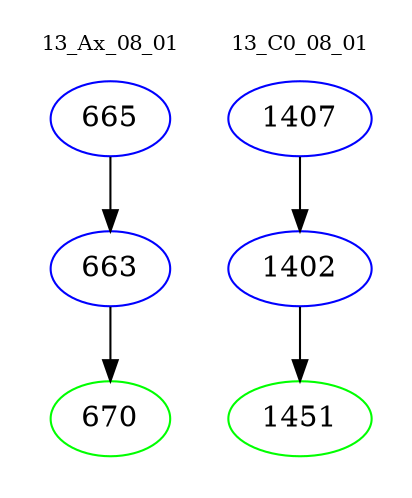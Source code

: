 digraph{
subgraph cluster_0 {
color = white
label = "13_Ax_08_01";
fontsize=10;
T0_665 [label="665", color="blue"]
T0_665 -> T0_663 [color="black"]
T0_663 [label="663", color="blue"]
T0_663 -> T0_670 [color="black"]
T0_670 [label="670", color="green"]
}
subgraph cluster_1 {
color = white
label = "13_C0_08_01";
fontsize=10;
T1_1407 [label="1407", color="blue"]
T1_1407 -> T1_1402 [color="black"]
T1_1402 [label="1402", color="blue"]
T1_1402 -> T1_1451 [color="black"]
T1_1451 [label="1451", color="green"]
}
}
